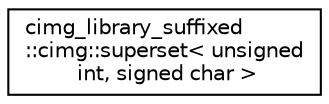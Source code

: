 digraph "Graphical Class Hierarchy"
{
  edge [fontname="Helvetica",fontsize="10",labelfontname="Helvetica",labelfontsize="10"];
  node [fontname="Helvetica",fontsize="10",shape=record];
  rankdir="LR";
  Node0 [label="cimg_library_suffixed\l::cimg::superset\< unsigned\l int, signed char \>",height=0.2,width=0.4,color="black", fillcolor="white", style="filled",URL="$structcimg__library__suffixed_1_1cimg_1_1superset_3_01unsigned_01int_00_01signed_01char_01_4.html"];
}
